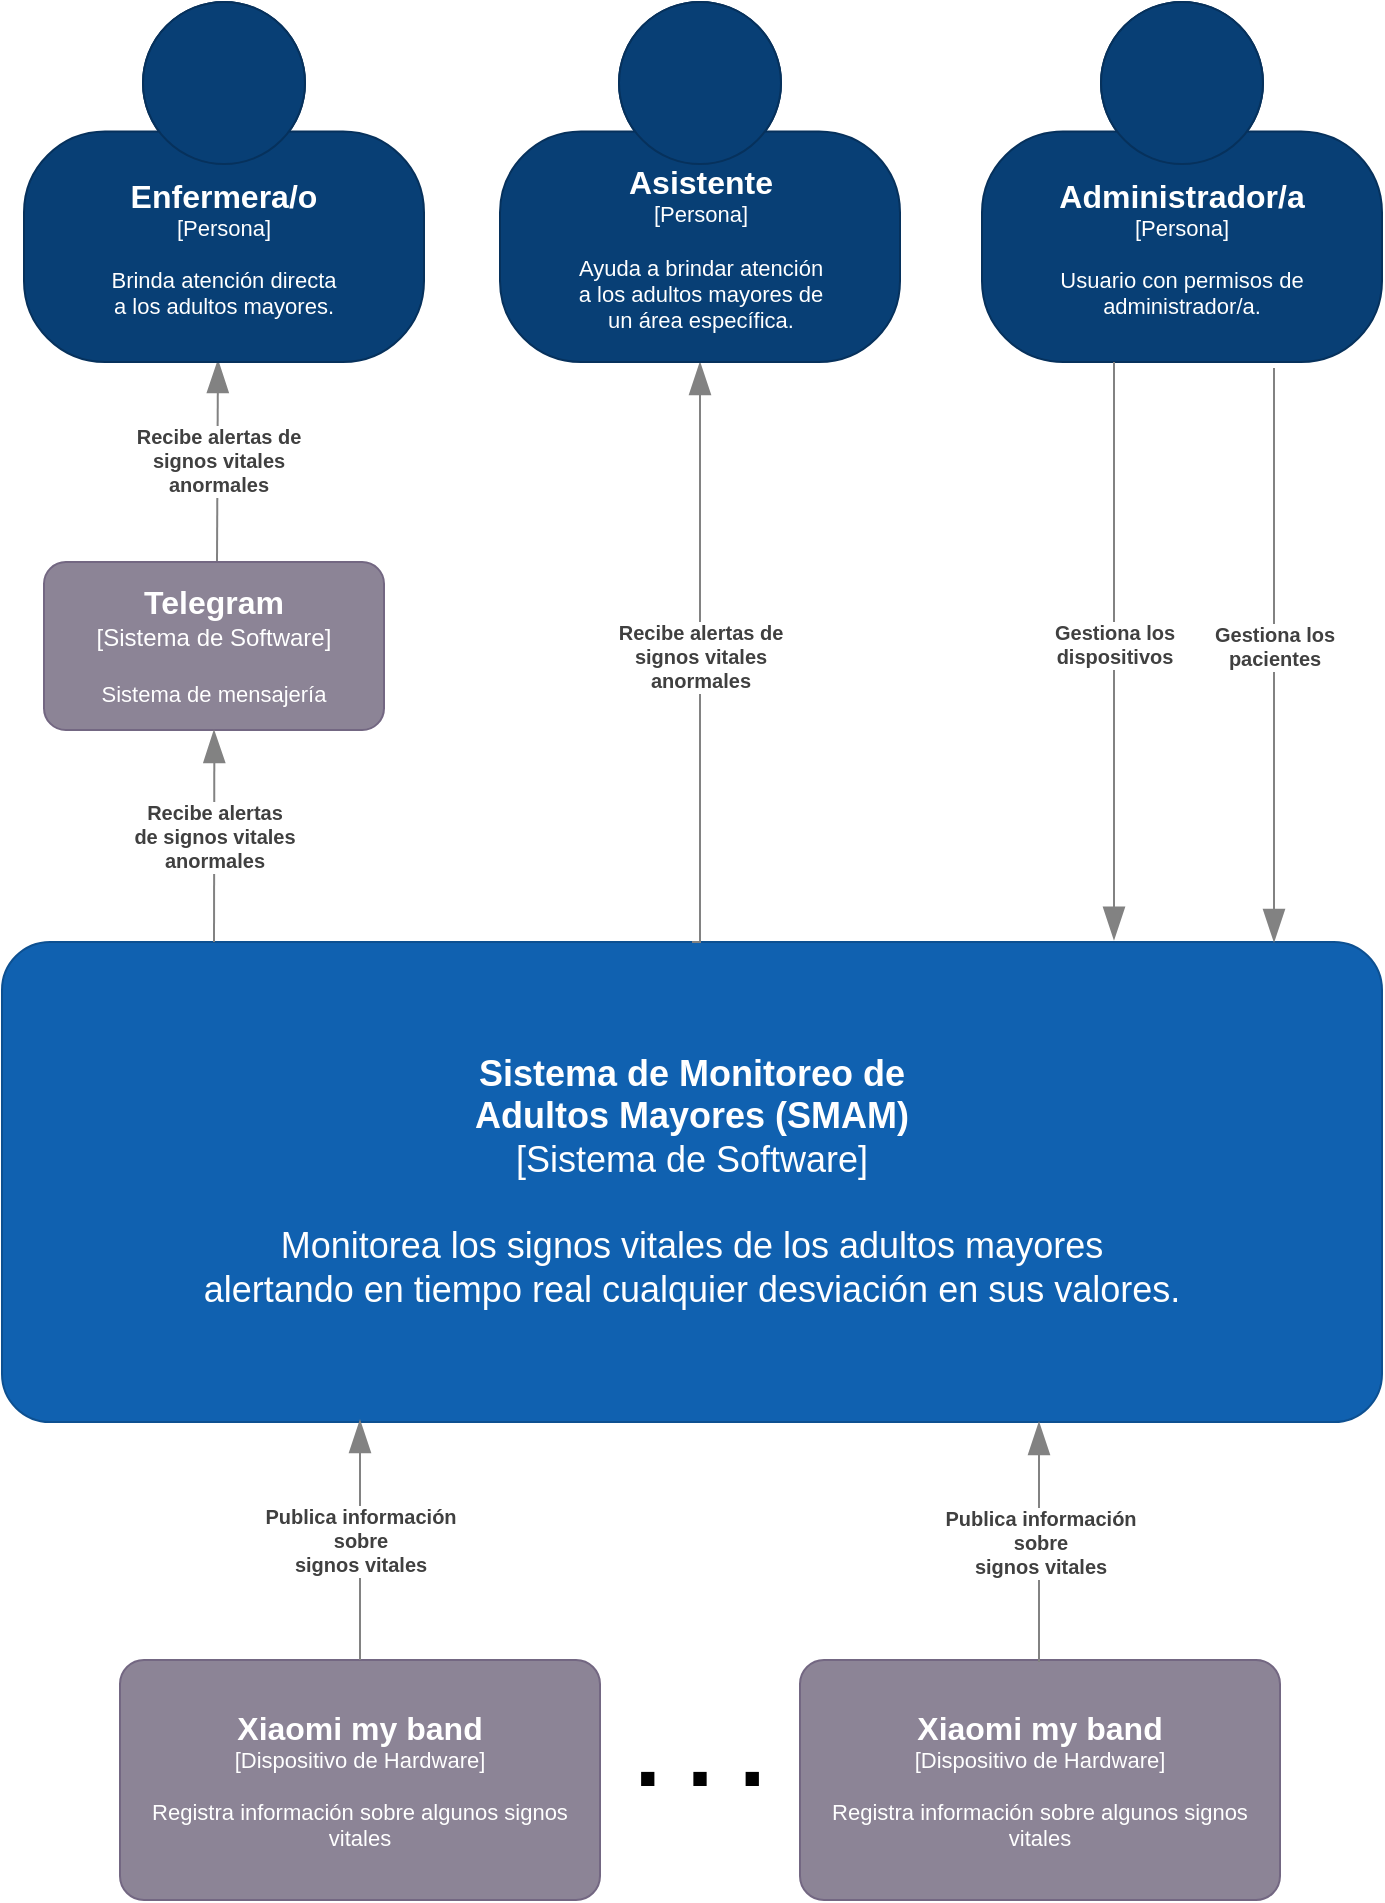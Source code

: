 <mxfile version="17.1.2" type="device"><diagram id="LGWthU5yivQ5Ug1OwRfj" name="Diagrama de Contexto"><mxGraphModel dx="1460" dy="560" grid="1" gridSize="10" guides="1" tooltips="1" connect="1" arrows="1" fold="1" page="1" pageScale="1" pageWidth="827" pageHeight="1169" math="0" shadow="0"><root><mxCell id="izgdVW5VrF5Roc06rIUO-0"/><mxCell id="izgdVW5VrF5Roc06rIUO-1" parent="izgdVW5VrF5Roc06rIUO-0"/><object placeholders="1" c4Name="Sistema de Monitoreo de &#xA;Adultos Mayores (SMAM)" c4Type="Sistema de Software" c4Description="Monitorea los signos vitales de los adultos mayores &#xA;alertando en tiempo real cualquier desviación en sus valores." label="&lt;font style=&quot;font-size: 18px;&quot;&gt;&lt;b style=&quot;font-size: 18px;&quot;&gt;%c4Name%&lt;/b&gt;&lt;/font&gt;&lt;div style=&quot;font-size: 18px;&quot;&gt;[%c4Type%]&lt;/div&gt;&lt;br style=&quot;font-size: 18px;&quot;&gt;&lt;div style=&quot;font-size: 18px;&quot;&gt;&lt;font style=&quot;font-size: 18px;&quot;&gt;&lt;font style=&quot;font-size: 18px;&quot;&gt;%c4Description%&lt;/font&gt;&lt;/font&gt;&lt;/div&gt;" id="bUJ_xk_IPCwyqpBKOrYP-0"><mxCell style="rounded=1;html=1;labelBackgroundColor=none;fillColor=#1061B0;fontColor=#FFFFFF;align=center;arcSize=10;strokeColor=#0D5091;metaEdit=1;resizable=1;points=[[0.25,0,0],[0.5,0,0],[0.75,0,0],[1,0.25,0],[1,0.5,0],[1,0.75,0],[0.75,1,0],[0.5,1,0],[0.25,1,0],[0,0.75,0],[0,0.5,0],[0,0.25,0]];fontSize=18;spacingLeft=10;spacingRight=10;spacingBottom=0;spacingTop=0;whiteSpace=wrap;" vertex="1" parent="izgdVW5VrF5Roc06rIUO-1"><mxGeometry x="69" y="560" width="690" height="240" as="geometry"/></mxCell></object><object placeholders="1" c4Name="Xiaomi my band" c4Type="Dispositivo de Hardware" c4Description="Registra información sobre algunos signos vitales" label="&lt;font style=&quot;font-size: 16px&quot;&gt;&lt;b&gt;%c4Name%&lt;/b&gt;&lt;/font&gt;&lt;div&gt;[%c4Type%]&lt;/div&gt;&lt;br&gt;&lt;div&gt;&lt;font style=&quot;font-size: 11px&quot;&gt;&lt;font&gt;%c4Description%&lt;/font&gt;&lt;/font&gt;&lt;/div&gt;" id="bUJ_xk_IPCwyqpBKOrYP-1"><mxCell style="rounded=1;whiteSpace=wrap;html=1;labelBackgroundColor=none;fillColor=#8C8496;fontColor=#FFFFFF;align=center;arcSize=10;strokeColor=#736782;metaEdit=1;resizable=0;points=[[0.25,0,0],[0.5,0,0],[0.75,0,0],[1,0.25,0],[1,0.5,0],[1,0.75,0],[0.75,1,0],[0.5,1,0],[0.25,1,0],[0,0.75,0],[0,0.5,0],[0,0.25,0]];fontSize=11;" vertex="1" parent="izgdVW5VrF5Roc06rIUO-1"><mxGeometry x="128" y="919" width="240" height="120" as="geometry"/></mxCell></object><object placeholders="1" c4Name="Xiaomi my band" c4Type="Dispositivo de Hardware" c4Description="Registra información sobre algunos signos vitales" label="&lt;font style=&quot;font-size: 16px&quot;&gt;&lt;b&gt;%c4Name%&lt;/b&gt;&lt;/font&gt;&lt;div&gt;[%c4Type%]&lt;/div&gt;&lt;br&gt;&lt;div&gt;&lt;font style=&quot;font-size: 11px&quot;&gt;&lt;font&gt;%c4Description%&lt;/font&gt;&lt;/font&gt;&lt;/div&gt;" id="bUJ_xk_IPCwyqpBKOrYP-2"><mxCell style="rounded=1;whiteSpace=wrap;html=1;labelBackgroundColor=none;fillColor=#8C8496;fontColor=#FFFFFF;align=center;arcSize=10;strokeColor=#736782;metaEdit=1;resizable=0;points=[[0.25,0,0],[0.5,0,0],[0.75,0,0],[1,0.25,0],[1,0.5,0],[1,0.75,0],[0.75,1,0],[0.5,1,0],[0.25,1,0],[0,0.75,0],[0,0.5,0],[0,0.25,0]];fontSize=11;" vertex="1" parent="izgdVW5VrF5Roc06rIUO-1"><mxGeometry x="468" y="919" width="240" height="120" as="geometry"/></mxCell></object><mxCell id="bUJ_xk_IPCwyqpBKOrYP-3" value=". . ." style="text;html=1;strokeColor=none;fillColor=none;align=center;verticalAlign=middle;whiteSpace=wrap;rounded=0;rotation=0;fontSize=47;fontStyle=1" vertex="1" parent="izgdVW5VrF5Roc06rIUO-1"><mxGeometry x="365" y="951" width="106" height="30" as="geometry"/></mxCell><object placeholders="1" c4Type="Relationship" c4Description="Publica información &#xA;sobre &#xA;signos vitales" label="&lt;div style=&quot;text-align: left&quot;&gt;&lt;div style=&quot;text-align: center&quot;&gt;&lt;b&gt;%c4Description%&lt;/b&gt;&lt;/div&gt;" id="bUJ_xk_IPCwyqpBKOrYP-4"><mxCell style="endArrow=blockThin;html=1;fontSize=10;fontColor=#404040;strokeWidth=1;endFill=1;strokeColor=#828282;elbow=vertical;metaEdit=1;endSize=14;startSize=14;jumpStyle=arc;jumpSize=16;rounded=0;edgeStyle=orthogonalEdgeStyle;exitX=0.5;exitY=0;exitDx=0;exitDy=0;exitPerimeter=0;" edge="1" parent="izgdVW5VrF5Roc06rIUO-1" source="bUJ_xk_IPCwyqpBKOrYP-1"><mxGeometry width="240" relative="1" as="geometry"><mxPoint x="298" y="679" as="sourcePoint"/><mxPoint x="248" y="799" as="targetPoint"/><mxPoint as="offset"/></mxGeometry></mxCell></object><object placeholders="1" c4Type="Relationship" c4Description="Publica información &#xA;sobre &#xA;signos vitales" label="&lt;div style=&quot;text-align: left&quot;&gt;&lt;div style=&quot;text-align: center&quot;&gt;&lt;b&gt;%c4Description%&lt;/b&gt;&lt;/div&gt;" id="bUJ_xk_IPCwyqpBKOrYP-5"><mxCell style="endArrow=blockThin;html=1;fontSize=10;fontColor=#404040;strokeWidth=1;endFill=1;strokeColor=#828282;elbow=vertical;metaEdit=1;endSize=14;startSize=14;jumpStyle=arc;jumpSize=16;rounded=0;edgeStyle=orthogonalEdgeStyle;exitX=0.5;exitY=0;exitDx=0;exitDy=0;exitPerimeter=0;" edge="1" parent="izgdVW5VrF5Roc06rIUO-1"><mxGeometry width="240" relative="1" as="geometry"><mxPoint x="587.5" y="920" as="sourcePoint"/><mxPoint x="587.5" y="800" as="targetPoint"/><mxPoint as="offset"/></mxGeometry></mxCell></object><object placeholders="1" c4Type="Relationship" c4Description="Recibe alertas de &#xA;signos vitales&#xA;anormales " label="&lt;div style=&quot;text-align: left&quot;&gt;&lt;div style=&quot;text-align: center&quot;&gt;&lt;b&gt;%c4Description%&lt;/b&gt;&lt;/div&gt;" id="bUJ_xk_IPCwyqpBKOrYP-6"><mxCell style="endArrow=blockThin;html=1;fontSize=10;fontColor=#404040;strokeWidth=1;endFill=1;strokeColor=#828282;elbow=vertical;metaEdit=1;endSize=14;startSize=14;jumpStyle=arc;jumpSize=16;rounded=0;edgeStyle=orthogonalEdgeStyle;" edge="1" parent="izgdVW5VrF5Roc06rIUO-1"><mxGeometry x="0.01" width="240" relative="1" as="geometry"><mxPoint x="176.5" y="370" as="sourcePoint"/><mxPoint x="177" y="269" as="targetPoint"/><Array as="points"><mxPoint x="177" y="349"/><mxPoint x="177" y="349"/></Array><mxPoint as="offset"/></mxGeometry></mxCell></object><object placeholders="1" c4Name="Telegram" c4Type="Sistema de Software" c4Description="Sistema de mensajería" label="&lt;font style=&quot;font-size: 16px&quot;&gt;&lt;b&gt;%c4Name%&lt;/b&gt;&lt;/font&gt;&lt;div&gt;[%c4Type%]&lt;/div&gt;&lt;br&gt;&lt;div&gt;&lt;font style=&quot;font-size: 11px&quot;&gt;&lt;font&gt;%c4Description%&lt;/font&gt;&lt;/font&gt;&lt;/div&gt;" id="bUJ_xk_IPCwyqpBKOrYP-7"><mxCell style="rounded=1;whiteSpace=wrap;html=1;labelBackgroundColor=none;fillColor=#8C8496;fontColor=#FFFFFF;align=center;arcSize=13;strokeColor=#736782;metaEdit=1;resizable=1;points=[[0.25,0,0],[0.5,0,0],[0.75,0,0],[1,0.25,0],[1,0.5,0],[1,0.75,0],[0.75,1,0],[0.5,1,0],[0.25,1,0],[0,0.75,0],[0,0.5,0],[0,0.25,0]];" vertex="1" parent="izgdVW5VrF5Roc06rIUO-1"><mxGeometry x="90" y="370" width="170" height="84" as="geometry"/></mxCell></object><object placeholders="1" c4Type="Relationship" c4Description="Recibe alertas&#xA;de signos vitales&#xA;anormales " label="&lt;div style=&quot;text-align: left&quot;&gt;&lt;div style=&quot;text-align: center&quot;&gt;&lt;b&gt;%c4Description%&lt;/b&gt;&lt;/div&gt;" id="bUJ_xk_IPCwyqpBKOrYP-8"><mxCell style="endArrow=blockThin;html=1;fontSize=10;fontColor=#404040;strokeWidth=1;endFill=1;strokeColor=#828282;elbow=vertical;metaEdit=1;endSize=14;startSize=14;jumpStyle=arc;jumpSize=16;rounded=0;edgeStyle=orthogonalEdgeStyle;exitX=0.5;exitY=0;exitDx=0;exitDy=0;exitPerimeter=0;entryX=0.5;entryY=1;entryDx=0;entryDy=0;entryPerimeter=0;" edge="1" parent="izgdVW5VrF5Roc06rIUO-1" target="bUJ_xk_IPCwyqpBKOrYP-7"><mxGeometry width="240" relative="1" as="geometry"><mxPoint x="175" y="560" as="sourcePoint"/><mxPoint x="620" y="430" as="targetPoint"/></mxGeometry></mxCell></object><object placeholders="1" c4Type="Relationship" c4Description="Gestiona los&#xA;pacientes" label="&lt;div style=&quot;text-align: left&quot;&gt;&lt;div style=&quot;text-align: center&quot;&gt;&lt;b&gt;%c4Description%&lt;/b&gt;&lt;/div&gt;" id="bUJ_xk_IPCwyqpBKOrYP-9"><mxCell style="endArrow=blockThin;html=1;fontSize=10;fontColor=#404040;strokeWidth=1;endFill=1;strokeColor=#828282;elbow=vertical;metaEdit=1;endSize=14;startSize=14;jumpStyle=arc;jumpSize=16;rounded=0;edgeStyle=orthogonalEdgeStyle;exitX=0.7;exitY=1.017;exitDx=0;exitDy=0;exitPerimeter=0;" edge="1" parent="izgdVW5VrF5Roc06rIUO-1"><mxGeometry x="-0.036" width="240" relative="1" as="geometry"><mxPoint x="705" y="273.06" as="sourcePoint"/><mxPoint x="705" y="560" as="targetPoint"/><Array as="points"/><mxPoint as="offset"/></mxGeometry></mxCell></object><object placeholders="1" c4Type="Relationship" c4Description="Recibe alertas de &#xA;signos vitales&#xA;anormales " label="&lt;div style=&quot;text-align: left&quot;&gt;&lt;div style=&quot;text-align: center&quot;&gt;&lt;b&gt;%c4Description%&lt;/b&gt;&lt;/div&gt;" id="bUJ_xk_IPCwyqpBKOrYP-10"><mxCell style="endArrow=blockThin;html=1;fontSize=10;fontColor=#404040;strokeWidth=1;endFill=1;strokeColor=#828282;elbow=vertical;metaEdit=1;endSize=14;startSize=14;jumpStyle=arc;jumpSize=16;rounded=0;edgeStyle=orthogonalEdgeStyle;entryX=0.5;entryY=1;entryDx=0;entryDy=0;entryPerimeter=0;exitX=0.5;exitY=0;exitDx=0;exitDy=0;exitPerimeter=0;" edge="1" parent="izgdVW5VrF5Roc06rIUO-1" source="bUJ_xk_IPCwyqpBKOrYP-0" target="bUJ_xk_IPCwyqpBKOrYP-13"><mxGeometry width="240" relative="1" as="geometry"><mxPoint x="376" y="560" as="sourcePoint"/><mxPoint x="376" y="271.98" as="targetPoint"/><Array as="points"><mxPoint x="418" y="560"/></Array></mxGeometry></mxCell></object><object placeholders="1" c4Name="Enfermera/o" c4Type="Persona" c4Description="Brinda atención directa&#xA;a los adultos mayores." label="&lt;font style=&quot;font-size: 16px&quot;&gt;&lt;b&gt;%c4Name%&lt;/b&gt;&lt;/font&gt;&lt;div&gt;[%c4Type%]&lt;/div&gt;&lt;br&gt;&lt;div&gt;&lt;font style=&quot;font-size: 11px&quot;&gt;&lt;font&gt;%c4Description%&lt;/font&gt;&lt;/font&gt;&lt;/div&gt;" id="bUJ_xk_IPCwyqpBKOrYP-11"><mxCell style="html=1;fontSize=11;dashed=0;whitespace=wrap;fillColor=#083F75;strokeColor=#06315C;fontColor=#FFFFFF;shape=mxgraph.c4.person2;align=center;metaEdit=1;points=[[0.5,0,0],[1,0.5,0],[1,0.75,0],[0.75,1,0],[0.5,1,0],[0.25,1,0],[0,0.75,0],[0,0.5,0]];resizable=1;container=0;movableLabel=0;fixDash=0;overflow=visible;whiteSpace=wrap;" vertex="1" parent="izgdVW5VrF5Roc06rIUO-1"><mxGeometry x="80" y="90" width="200" height="180" as="geometry"/></mxCell></object><object placeholders="1" c4Name="Administrador/a" c4Type="Persona" c4Description="Usuario con permisos de &#xA;administrador/a." label="&lt;font style=&quot;font-size: 16px&quot;&gt;&lt;b&gt;%c4Name%&lt;/b&gt;&lt;/font&gt;&lt;div&gt;[%c4Type%]&lt;/div&gt;&lt;br&gt;&lt;div&gt;&lt;font style=&quot;font-size: 11px&quot;&gt;&lt;font&gt;%c4Description%&lt;/font&gt;&lt;/font&gt;&lt;/div&gt;" id="bUJ_xk_IPCwyqpBKOrYP-12"><mxCell style="html=1;fontSize=11;dashed=0;whitespace=wrap;fillColor=#083F75;strokeColor=#06315C;fontColor=#FFFFFF;shape=mxgraph.c4.person2;align=center;metaEdit=1;points=[[0.5,0,0],[1,0.5,0],[1,0.75,0],[0.75,1,0],[0.5,1,0],[0.25,1,0],[0,0.75,0],[0,0.5,0]];resizable=1;spacingLeft=0;spacingRight=0;spacing=5;whiteSpace=wrap;snapToPoint=1;" vertex="1" parent="izgdVW5VrF5Roc06rIUO-1"><mxGeometry x="559" y="90" width="200" height="180" as="geometry"/></mxCell></object><object placeholders="1" c4Name="Asistente" c4Type="Persona" c4Description="Ayuda a brindar atención&#xA;a los adultos mayores de&#xA;un área específica." label="&lt;font style=&quot;font-size: 16px&quot;&gt;&lt;b&gt;%c4Name%&lt;/b&gt;&lt;/font&gt;&lt;div&gt;[%c4Type%]&lt;/div&gt;&lt;br&gt;&lt;div&gt;&lt;font style=&quot;font-size: 11px&quot;&gt;&lt;font&gt;%c4Description%&lt;/font&gt;&lt;/font&gt;&lt;/div&gt;" id="bUJ_xk_IPCwyqpBKOrYP-13"><mxCell style="html=1;fontSize=11;dashed=0;whitespace=wrap;fillColor=#083F75;strokeColor=#06315C;fontColor=#FFFFFF;shape=mxgraph.c4.person2;align=center;metaEdit=1;points=[[0.5,0,0],[1,0.5,0],[1,0.75,0],[0.75,1,0],[0.5,1,0],[0.25,1,0],[0,0.75,0],[0,0.5,0]];resizable=0;" vertex="1" parent="izgdVW5VrF5Roc06rIUO-1"><mxGeometry x="318" y="90" width="200" height="180" as="geometry"/></mxCell></object><object placeholders="1" c4Type="Relationship" c4Description="Gestiona los&#xA;dispositivos " label="&lt;div style=&quot;text-align: left&quot;&gt;&lt;div style=&quot;text-align: center&quot;&gt;&lt;b&gt;%c4Description%&lt;/b&gt;&lt;/div&gt;" id="bUJ_xk_IPCwyqpBKOrYP-14"><mxCell style="endArrow=blockThin;html=1;fontSize=10;fontColor=#404040;strokeWidth=1;endFill=1;strokeColor=#828282;elbow=vertical;metaEdit=1;endSize=14;startSize=14;jumpStyle=arc;jumpSize=16;rounded=0;edgeStyle=orthogonalEdgeStyle;" edge="1" parent="izgdVW5VrF5Roc06rIUO-1"><mxGeometry x="-0.029" width="240" relative="1" as="geometry"><mxPoint x="625" y="270" as="sourcePoint"/><mxPoint x="625" y="558.92" as="targetPoint"/><Array as="points"><mxPoint x="625" y="538.92"/></Array><mxPoint as="offset"/></mxGeometry></mxCell></object></root></mxGraphModel></diagram></mxfile>